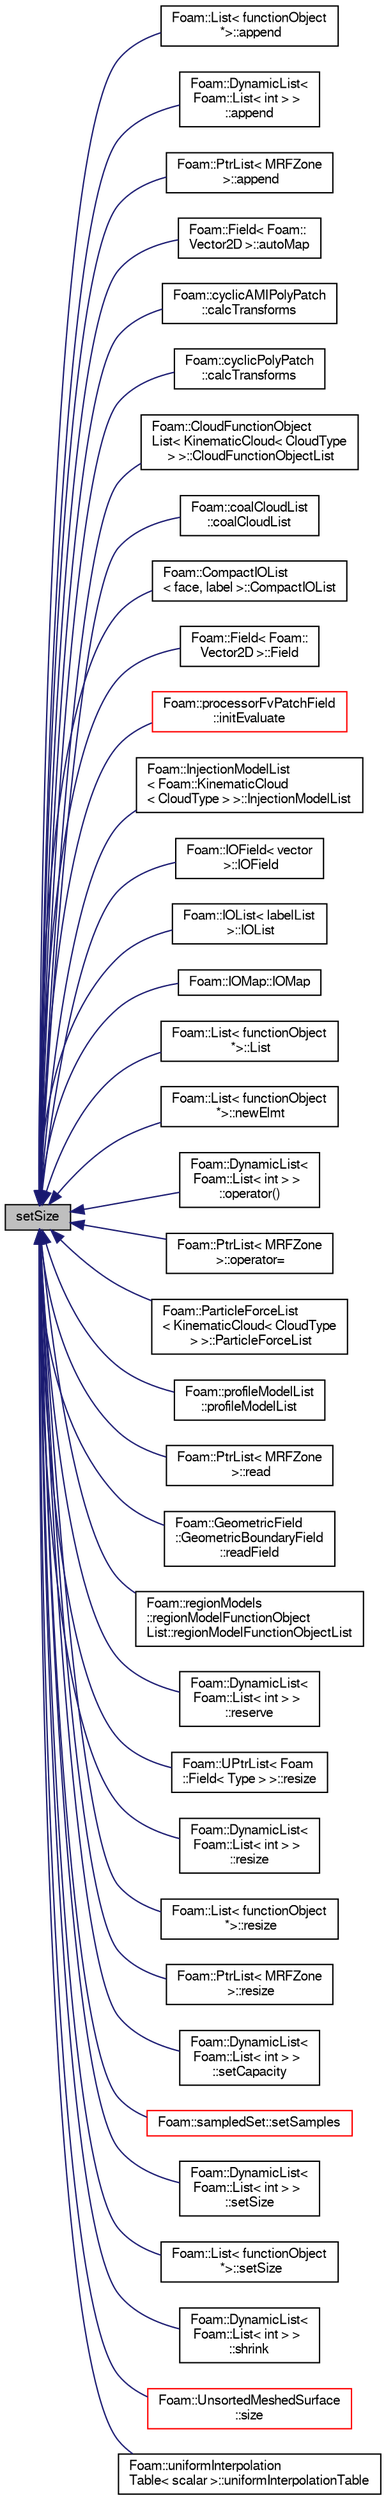 digraph "setSize"
{
  bgcolor="transparent";
  edge [fontname="FreeSans",fontsize="10",labelfontname="FreeSans",labelfontsize="10"];
  node [fontname="FreeSans",fontsize="10",shape=record];
  rankdir="LR";
  Node3631 [label="setSize",height=0.2,width=0.4,color="black", fillcolor="grey75", style="filled", fontcolor="black"];
  Node3631 -> Node3632 [dir="back",color="midnightblue",fontsize="10",style="solid",fontname="FreeSans"];
  Node3632 [label="Foam::List\< functionObject\l *\>::append",height=0.2,width=0.4,color="black",URL="$a25694.html#a399dd2bf0d9a32016717dc90126f016b",tooltip="Append an element at the end of the list. "];
  Node3631 -> Node3633 [dir="back",color="midnightblue",fontsize="10",style="solid",fontname="FreeSans"];
  Node3633 [label="Foam::DynamicList\<\l Foam::List\< int \> \>\l::append",height=0.2,width=0.4,color="black",URL="$a25890.html#a7b67b42af715604376ad63a681dee6d8",tooltip="Append an element at the end of the list. "];
  Node3631 -> Node3634 [dir="back",color="midnightblue",fontsize="10",style="solid",fontname="FreeSans"];
  Node3634 [label="Foam::PtrList\< MRFZone\l \>::append",height=0.2,width=0.4,color="black",URL="$a25914.html#ad3ca40917fc3faba0f9ebf2024972316",tooltip="Append an element at the end of the list. "];
  Node3631 -> Node3635 [dir="back",color="midnightblue",fontsize="10",style="solid",fontname="FreeSans"];
  Node3635 [label="Foam::Field\< Foam::\lVector2D \>::autoMap",height=0.2,width=0.4,color="black",URL="$a26466.html#ad0217d852e72a5f1434582bed9e52a43",tooltip="Map from self. "];
  Node3631 -> Node3636 [dir="back",color="midnightblue",fontsize="10",style="solid",fontname="FreeSans"];
  Node3636 [label="Foam::cyclicAMIPolyPatch\l::calcTransforms",height=0.2,width=0.4,color="black",URL="$a24946.html#afb48497736bbafb1fbb000cd218d1779",tooltip="Recalculate the transformation tensors. "];
  Node3631 -> Node3637 [dir="back",color="midnightblue",fontsize="10",style="solid",fontname="FreeSans"];
  Node3637 [label="Foam::cyclicPolyPatch\l::calcTransforms",height=0.2,width=0.4,color="black",URL="$a27434.html#afb48497736bbafb1fbb000cd218d1779",tooltip="Recalculate the transformation tensors. "];
  Node3631 -> Node3638 [dir="back",color="midnightblue",fontsize="10",style="solid",fontname="FreeSans"];
  Node3638 [label="Foam::CloudFunctionObject\lList\< KinematicCloud\< CloudType\l \> \>::CloudFunctionObjectList",height=0.2,width=0.4,color="black",URL="$a23974.html#abb4bf14292292f3d83dee6e005b12830",tooltip="Construct from mesh. "];
  Node3631 -> Node3639 [dir="back",color="midnightblue",fontsize="10",style="solid",fontname="FreeSans"];
  Node3639 [label="Foam::coalCloudList\l::coalCloudList",height=0.2,width=0.4,color="black",URL="$a23606.html#a4557023397aad50dca7e2902a2f22d19"];
  Node3631 -> Node3640 [dir="back",color="midnightblue",fontsize="10",style="solid",fontname="FreeSans"];
  Node3640 [label="Foam::CompactIOList\l\< face, label \>::CompactIOList",height=0.2,width=0.4,color="black",URL="$a26154.html#a01201e5f6f1fba5760f5b0c849e882f8",tooltip="Construct from IOobject and size of CompactIOList. "];
  Node3631 -> Node3641 [dir="back",color="midnightblue",fontsize="10",style="solid",fontname="FreeSans"];
  Node3641 [label="Foam::Field\< Foam::\lVector2D \>::Field",height=0.2,width=0.4,color="black",URL="$a26466.html#a7c7798a471c99613de775e23bbe76b8f",tooltip="Construct from a dictionary entry. "];
  Node3631 -> Node3642 [dir="back",color="midnightblue",fontsize="10",style="solid",fontname="FreeSans"];
  Node3642 [label="Foam::processorFvPatchField\l::initEvaluate",height=0.2,width=0.4,color="red",URL="$a22038.html#a65e53e9af7fa5ef0659db31b6d0763b0",tooltip="Initialise the evaluation of the patch field. "];
  Node3631 -> Node3645 [dir="back",color="midnightblue",fontsize="10",style="solid",fontname="FreeSans"];
  Node3645 [label="Foam::InjectionModelList\l\< Foam::KinematicCloud\l\< CloudType \> \>::InjectionModelList",height=0.2,width=0.4,color="black",URL="$a23766.html#a617ab38ed1cfd0b28247959b414ee10d",tooltip="Construct from dictionary and cloud owner. "];
  Node3631 -> Node3646 [dir="back",color="midnightblue",fontsize="10",style="solid",fontname="FreeSans"];
  Node3646 [label="Foam::IOField\< vector\l \>::IOField",height=0.2,width=0.4,color="black",URL="$a26162.html#aabb7989df3c558f15486fb713364f736",tooltip="Construct from IOobject and size (does not set values) "];
  Node3631 -> Node3647 [dir="back",color="midnightblue",fontsize="10",style="solid",fontname="FreeSans"];
  Node3647 [label="Foam::IOList\< labelList\l \>::IOList",height=0.2,width=0.4,color="black",URL="$a26166.html#a2b791e73fa8487cd5416615e6772f7d6",tooltip="Construct from IOobject and size of IOList. "];
  Node3631 -> Node3648 [dir="back",color="midnightblue",fontsize="10",style="solid",fontname="FreeSans"];
  Node3648 [label="Foam::IOMap::IOMap",height=0.2,width=0.4,color="black",URL="$a26170.html#a69f7fdf570158ad64da70b9697d7c61b",tooltip="Construct from IOobject and size of Map. "];
  Node3631 -> Node3649 [dir="back",color="midnightblue",fontsize="10",style="solid",fontname="FreeSans"];
  Node3649 [label="Foam::List\< functionObject\l *\>::List",height=0.2,width=0.4,color="black",URL="$a25694.html#ac3693b30b32fcab393f49ac1fa8299e6",tooltip="Construct given start and end iterators. "];
  Node3631 -> Node3650 [dir="back",color="midnightblue",fontsize="10",style="solid",fontname="FreeSans"];
  Node3650 [label="Foam::List\< functionObject\l *\>::newElmt",height=0.2,width=0.4,color="black",URL="$a25694.html#a72b20a6216d71c064fb04becd3b213eb",tooltip="Return subscript-checked element of UList. "];
  Node3631 -> Node3651 [dir="back",color="midnightblue",fontsize="10",style="solid",fontname="FreeSans"];
  Node3651 [label="Foam::DynamicList\<\l Foam::List\< int \> \>\l::operator()",height=0.2,width=0.4,color="black",URL="$a25890.html#abc568a2446cac8e868a0e2f42b561d08",tooltip="Return non-const access to an element, resizing list if. "];
  Node3631 -> Node3652 [dir="back",color="midnightblue",fontsize="10",style="solid",fontname="FreeSans"];
  Node3652 [label="Foam::PtrList\< MRFZone\l \>::operator=",height=0.2,width=0.4,color="black",URL="$a25914.html#a09efe7836321a0ae2d903dd8d34dbcd5",tooltip="Assignment. "];
  Node3631 -> Node3653 [dir="back",color="midnightblue",fontsize="10",style="solid",fontname="FreeSans"];
  Node3653 [label="Foam::ParticleForceList\l\< KinematicCloud\< CloudType\l \> \>::ParticleForceList",height=0.2,width=0.4,color="black",URL="$a24010.html#af4b06de4958a7003bd6c1ddc2c763509",tooltip="Construct from mesh. "];
  Node3631 -> Node3654 [dir="back",color="midnightblue",fontsize="10",style="solid",fontname="FreeSans"];
  Node3654 [label="Foam::profileModelList\l::profileModelList",height=0.2,width=0.4,color="black",URL="$a23494.html#a5624317691611c3fe4249c09f80510dc",tooltip="Constructor. "];
  Node3631 -> Node3655 [dir="back",color="midnightblue",fontsize="10",style="solid",fontname="FreeSans"];
  Node3655 [label="Foam::PtrList\< MRFZone\l \>::read",height=0.2,width=0.4,color="black",URL="$a25914.html#a13f28f6f50da188010f20f60b92f4f39",tooltip="Read from Istream using given Istream constructor class. "];
  Node3631 -> Node3656 [dir="back",color="midnightblue",fontsize="10",style="solid",fontname="FreeSans"];
  Node3656 [label="Foam::GeometricField\l::GeometricBoundaryField\l::readField",height=0.2,width=0.4,color="black",URL="$a26514.html#a3b159706bf20959b4215e3c90e2cdb2f",tooltip="Read the boundary field. "];
  Node3631 -> Node3657 [dir="back",color="midnightblue",fontsize="10",style="solid",fontname="FreeSans"];
  Node3657 [label="Foam::regionModels\l::regionModelFunctionObject\lList::regionModelFunctionObjectList",height=0.2,width=0.4,color="black",URL="$a29010.html#aef7d24204fcca30d2a86bbc241823645",tooltip="Construct from mesh. "];
  Node3631 -> Node3658 [dir="back",color="midnightblue",fontsize="10",style="solid",fontname="FreeSans"];
  Node3658 [label="Foam::DynamicList\<\l Foam::List\< int \> \>\l::reserve",height=0.2,width=0.4,color="black",URL="$a25890.html#a7294bcb6d8983466db362b4acf6e72ec",tooltip="Reserve allocation space for at least this size. "];
  Node3631 -> Node3659 [dir="back",color="midnightblue",fontsize="10",style="solid",fontname="FreeSans"];
  Node3659 [label="Foam::UPtrList\< Foam\l::Field\< Type \> \>::resize",height=0.2,width=0.4,color="black",URL="$a25990.html#a4eb7a78f8b52136a8668d0e785dace04",tooltip="Reset size of UPtrList. This can only be used to set the size. "];
  Node3631 -> Node3660 [dir="back",color="midnightblue",fontsize="10",style="solid",fontname="FreeSans"];
  Node3660 [label="Foam::DynamicList\<\l Foam::List\< int \> \>\l::resize",height=0.2,width=0.4,color="black",URL="$a25890.html#a4eb7a78f8b52136a8668d0e785dace04",tooltip="Alter the addressed list size. "];
  Node3631 -> Node3661 [dir="back",color="midnightblue",fontsize="10",style="solid",fontname="FreeSans"];
  Node3661 [label="Foam::List\< functionObject\l *\>::resize",height=0.2,width=0.4,color="black",URL="$a25694.html#a4eb7a78f8b52136a8668d0e785dace04",tooltip="Alias for setSize(const label) "];
  Node3631 -> Node3662 [dir="back",color="midnightblue",fontsize="10",style="solid",fontname="FreeSans"];
  Node3662 [label="Foam::PtrList\< MRFZone\l \>::resize",height=0.2,width=0.4,color="black",URL="$a25914.html#a4eb7a78f8b52136a8668d0e785dace04",tooltip="Alias for setSize(const label) "];
  Node3631 -> Node3663 [dir="back",color="midnightblue",fontsize="10",style="solid",fontname="FreeSans"];
  Node3663 [label="Foam::DynamicList\<\l Foam::List\< int \> \>\l::setCapacity",height=0.2,width=0.4,color="black",URL="$a25890.html#a3769bf93f15609625d62b693c566bcd1",tooltip="Alter the size of the underlying storage. "];
  Node3631 -> Node3664 [dir="back",color="midnightblue",fontsize="10",style="solid",fontname="FreeSans"];
  Node3664 [label="Foam::sampledSet::setSamples",height=0.2,width=0.4,color="red",URL="$a29314.html#acb984a3c88d0c4b2b4f6980a929bdebc",tooltip="Sets sample data. "];
  Node3631 -> Node3671 [dir="back",color="midnightblue",fontsize="10",style="solid",fontname="FreeSans"];
  Node3671 [label="Foam::DynamicList\<\l Foam::List\< int \> \>\l::setSize",height=0.2,width=0.4,color="black",URL="$a25890.html#aedb985ffeaf1bdbfeccc2a8730405703",tooltip="Alter the addressed list size. "];
  Node3631 -> Node3672 [dir="back",color="midnightblue",fontsize="10",style="solid",fontname="FreeSans"];
  Node3672 [label="Foam::List\< functionObject\l *\>::setSize",height=0.2,width=0.4,color="black",URL="$a25694.html#a3e1ba8cbd7f1301a31141b5ec3d97eae",tooltip="Reset size of List and value for new elements. "];
  Node3631 -> Node3673 [dir="back",color="midnightblue",fontsize="10",style="solid",fontname="FreeSans"];
  Node3673 [label="Foam::DynamicList\<\l Foam::List\< int \> \>\l::shrink",height=0.2,width=0.4,color="black",URL="$a25890.html#a88964e734acd91f096c914d0cc5a6e75",tooltip="Shrink the allocated space to the number of elements used. "];
  Node3631 -> Node3674 [dir="back",color="midnightblue",fontsize="10",style="solid",fontname="FreeSans"];
  Node3674 [label="Foam::UnsortedMeshedSurface\l::size",height=0.2,width=0.4,color="red",URL="$a29574.html#a9facbf0a118d395c89884e45a5ca4e4b",tooltip="The surface size is the number of faces. "];
  Node3631 -> Node3688 [dir="back",color="midnightblue",fontsize="10",style="solid",fontname="FreeSans"];
  Node3688 [label="Foam::uniformInterpolation\lTable\< scalar \>::uniformInterpolationTable",height=0.2,width=0.4,color="black",URL="$a26770.html#a48297ae9e3febd0e8e659071f79db55e",tooltip="Construct from name, objectRegistry and dictionary. "];
}
